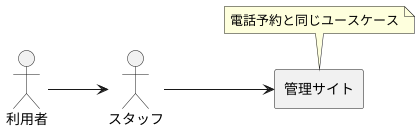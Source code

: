 @startuml Usecase

left to right direction

actor 利用者
actor スタッフ

利用者 --> スタッフ

rectangle 管理サイト {
}

スタッフ --> 管理サイト

note top of 管理サイト
電話予約と同じユースケース
end note

@enduml

